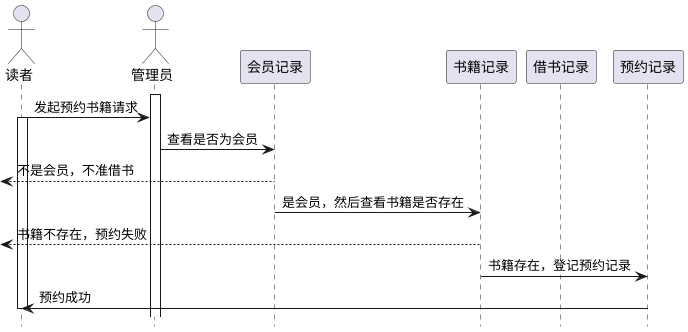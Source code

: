 @startuml
hide footbox

actor 读者
actor 管理员

participant 会员记录
participant 书籍记录
participant 借书记录

activate 管理员

读者->管理员:发起预约书籍请求
activate 读者

管理员->会员记录:查看是否为会员
[<--会员记录:不是会员，不准借书
会员记录->书籍记录:是会员，然后查看书籍是否存在
[<--书籍记录:书籍不存在，预约失败
书籍记录->预约记录:书籍存在，登记预约记录
预约记录->读者:预约成功
deactivate 读者
@enduml